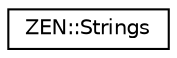 digraph "Graphical Class Hierarchy"
{
 // LATEX_PDF_SIZE
  edge [fontname="Helvetica",fontsize="10",labelfontname="Helvetica",labelfontsize="10"];
  node [fontname="Helvetica",fontsize="10",shape=record];
  rankdir="LR";
  Node0 [label="ZEN::Strings",height=0.2,width=0.4,color="black", fillcolor="white", style="filled",URL="$classZEN_1_1Strings.html",tooltip=" "];
}
